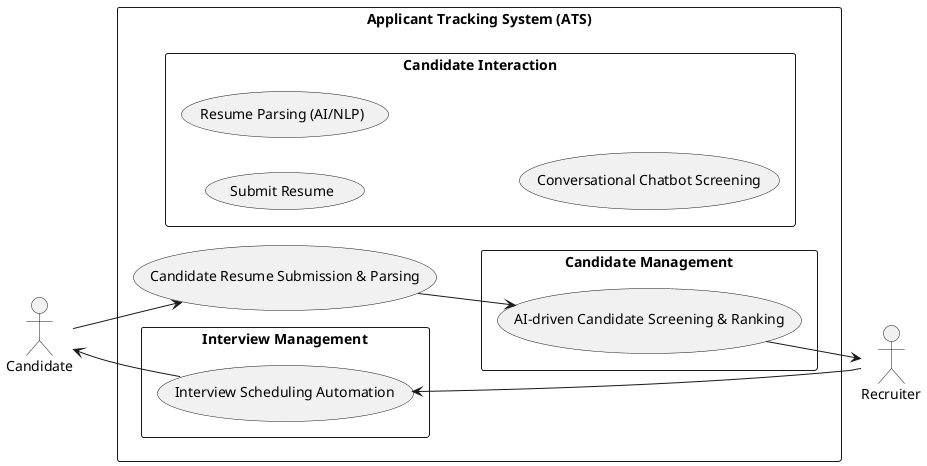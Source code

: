 @startuml ATS_UseCases

left to right direction
skinparam packageStyle rectangle
actor Candidate
actor Recruiter

rectangle "Applicant Tracking System (ATS)" {

  package "Candidate Interaction" {
    usecase (Submit Resume) as UC1
    usecase "Resume Parsing (AI/NLP)" as Parsing
    usecase "Conversational Chatbot Screening" as Chatbot
  }

rectangle "Candidate Management" {
  usecase "AI-driven Candidate Screening & Ranking" as Screening
}

rectangle "Interview Management" {
  usecase "Interview Scheduling Automation" as Scheduling
}

Candidate --> (Candidate Resume Submission & Parsing)
(Candidate Resume Submission & Parsing) --> Screening
Screening --> Recruiter
Recruiter --> Scheduling
Scheduling --> Candidate

@enduml
